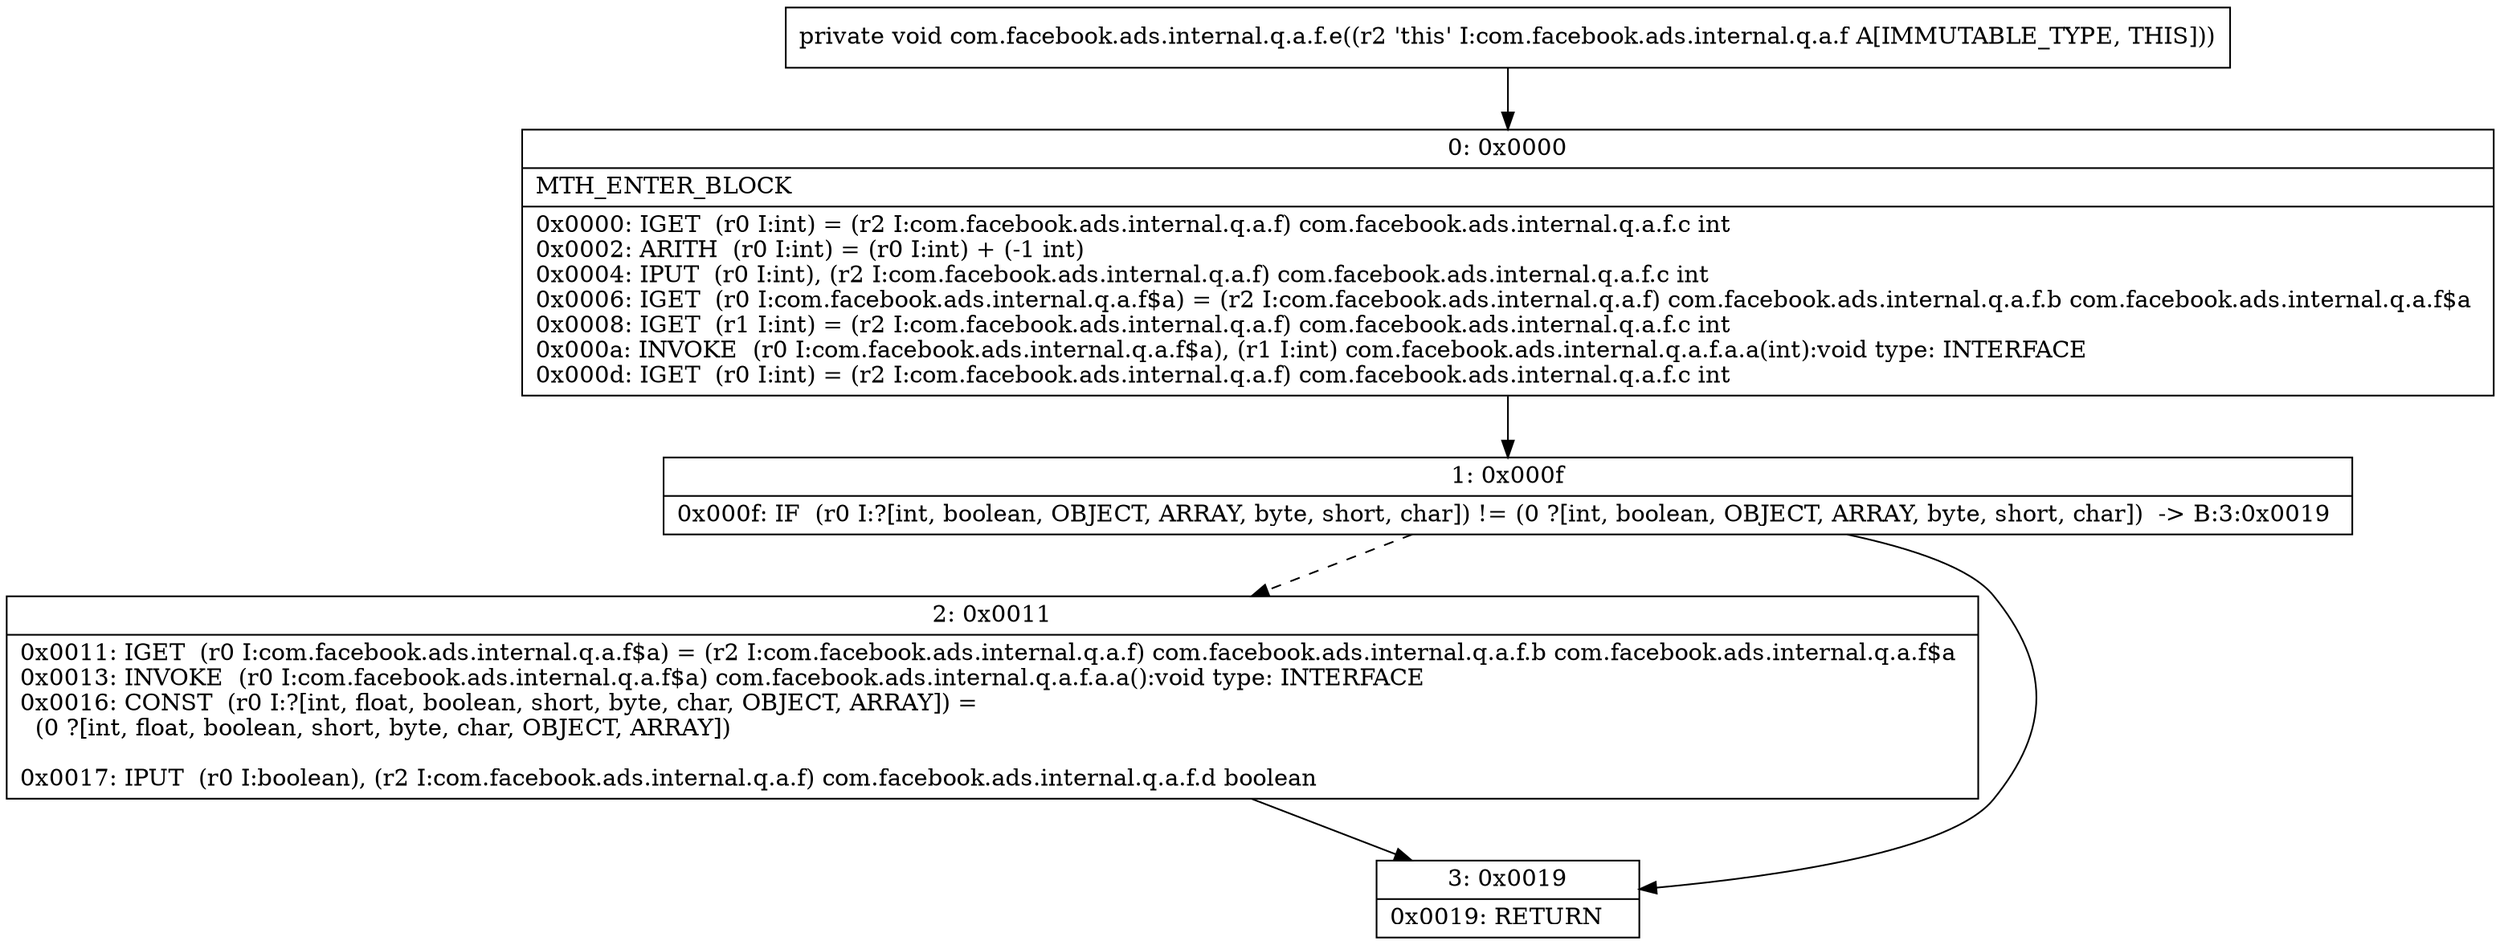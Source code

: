 digraph "CFG forcom.facebook.ads.internal.q.a.f.e()V" {
Node_0 [shape=record,label="{0\:\ 0x0000|MTH_ENTER_BLOCK\l|0x0000: IGET  (r0 I:int) = (r2 I:com.facebook.ads.internal.q.a.f) com.facebook.ads.internal.q.a.f.c int \l0x0002: ARITH  (r0 I:int) = (r0 I:int) + (\-1 int) \l0x0004: IPUT  (r0 I:int), (r2 I:com.facebook.ads.internal.q.a.f) com.facebook.ads.internal.q.a.f.c int \l0x0006: IGET  (r0 I:com.facebook.ads.internal.q.a.f$a) = (r2 I:com.facebook.ads.internal.q.a.f) com.facebook.ads.internal.q.a.f.b com.facebook.ads.internal.q.a.f$a \l0x0008: IGET  (r1 I:int) = (r2 I:com.facebook.ads.internal.q.a.f) com.facebook.ads.internal.q.a.f.c int \l0x000a: INVOKE  (r0 I:com.facebook.ads.internal.q.a.f$a), (r1 I:int) com.facebook.ads.internal.q.a.f.a.a(int):void type: INTERFACE \l0x000d: IGET  (r0 I:int) = (r2 I:com.facebook.ads.internal.q.a.f) com.facebook.ads.internal.q.a.f.c int \l}"];
Node_1 [shape=record,label="{1\:\ 0x000f|0x000f: IF  (r0 I:?[int, boolean, OBJECT, ARRAY, byte, short, char]) != (0 ?[int, boolean, OBJECT, ARRAY, byte, short, char])  \-\> B:3:0x0019 \l}"];
Node_2 [shape=record,label="{2\:\ 0x0011|0x0011: IGET  (r0 I:com.facebook.ads.internal.q.a.f$a) = (r2 I:com.facebook.ads.internal.q.a.f) com.facebook.ads.internal.q.a.f.b com.facebook.ads.internal.q.a.f$a \l0x0013: INVOKE  (r0 I:com.facebook.ads.internal.q.a.f$a) com.facebook.ads.internal.q.a.f.a.a():void type: INTERFACE \l0x0016: CONST  (r0 I:?[int, float, boolean, short, byte, char, OBJECT, ARRAY]) = \l  (0 ?[int, float, boolean, short, byte, char, OBJECT, ARRAY])\l \l0x0017: IPUT  (r0 I:boolean), (r2 I:com.facebook.ads.internal.q.a.f) com.facebook.ads.internal.q.a.f.d boolean \l}"];
Node_3 [shape=record,label="{3\:\ 0x0019|0x0019: RETURN   \l}"];
MethodNode[shape=record,label="{private void com.facebook.ads.internal.q.a.f.e((r2 'this' I:com.facebook.ads.internal.q.a.f A[IMMUTABLE_TYPE, THIS])) }"];
MethodNode -> Node_0;
Node_0 -> Node_1;
Node_1 -> Node_2[style=dashed];
Node_1 -> Node_3;
Node_2 -> Node_3;
}

